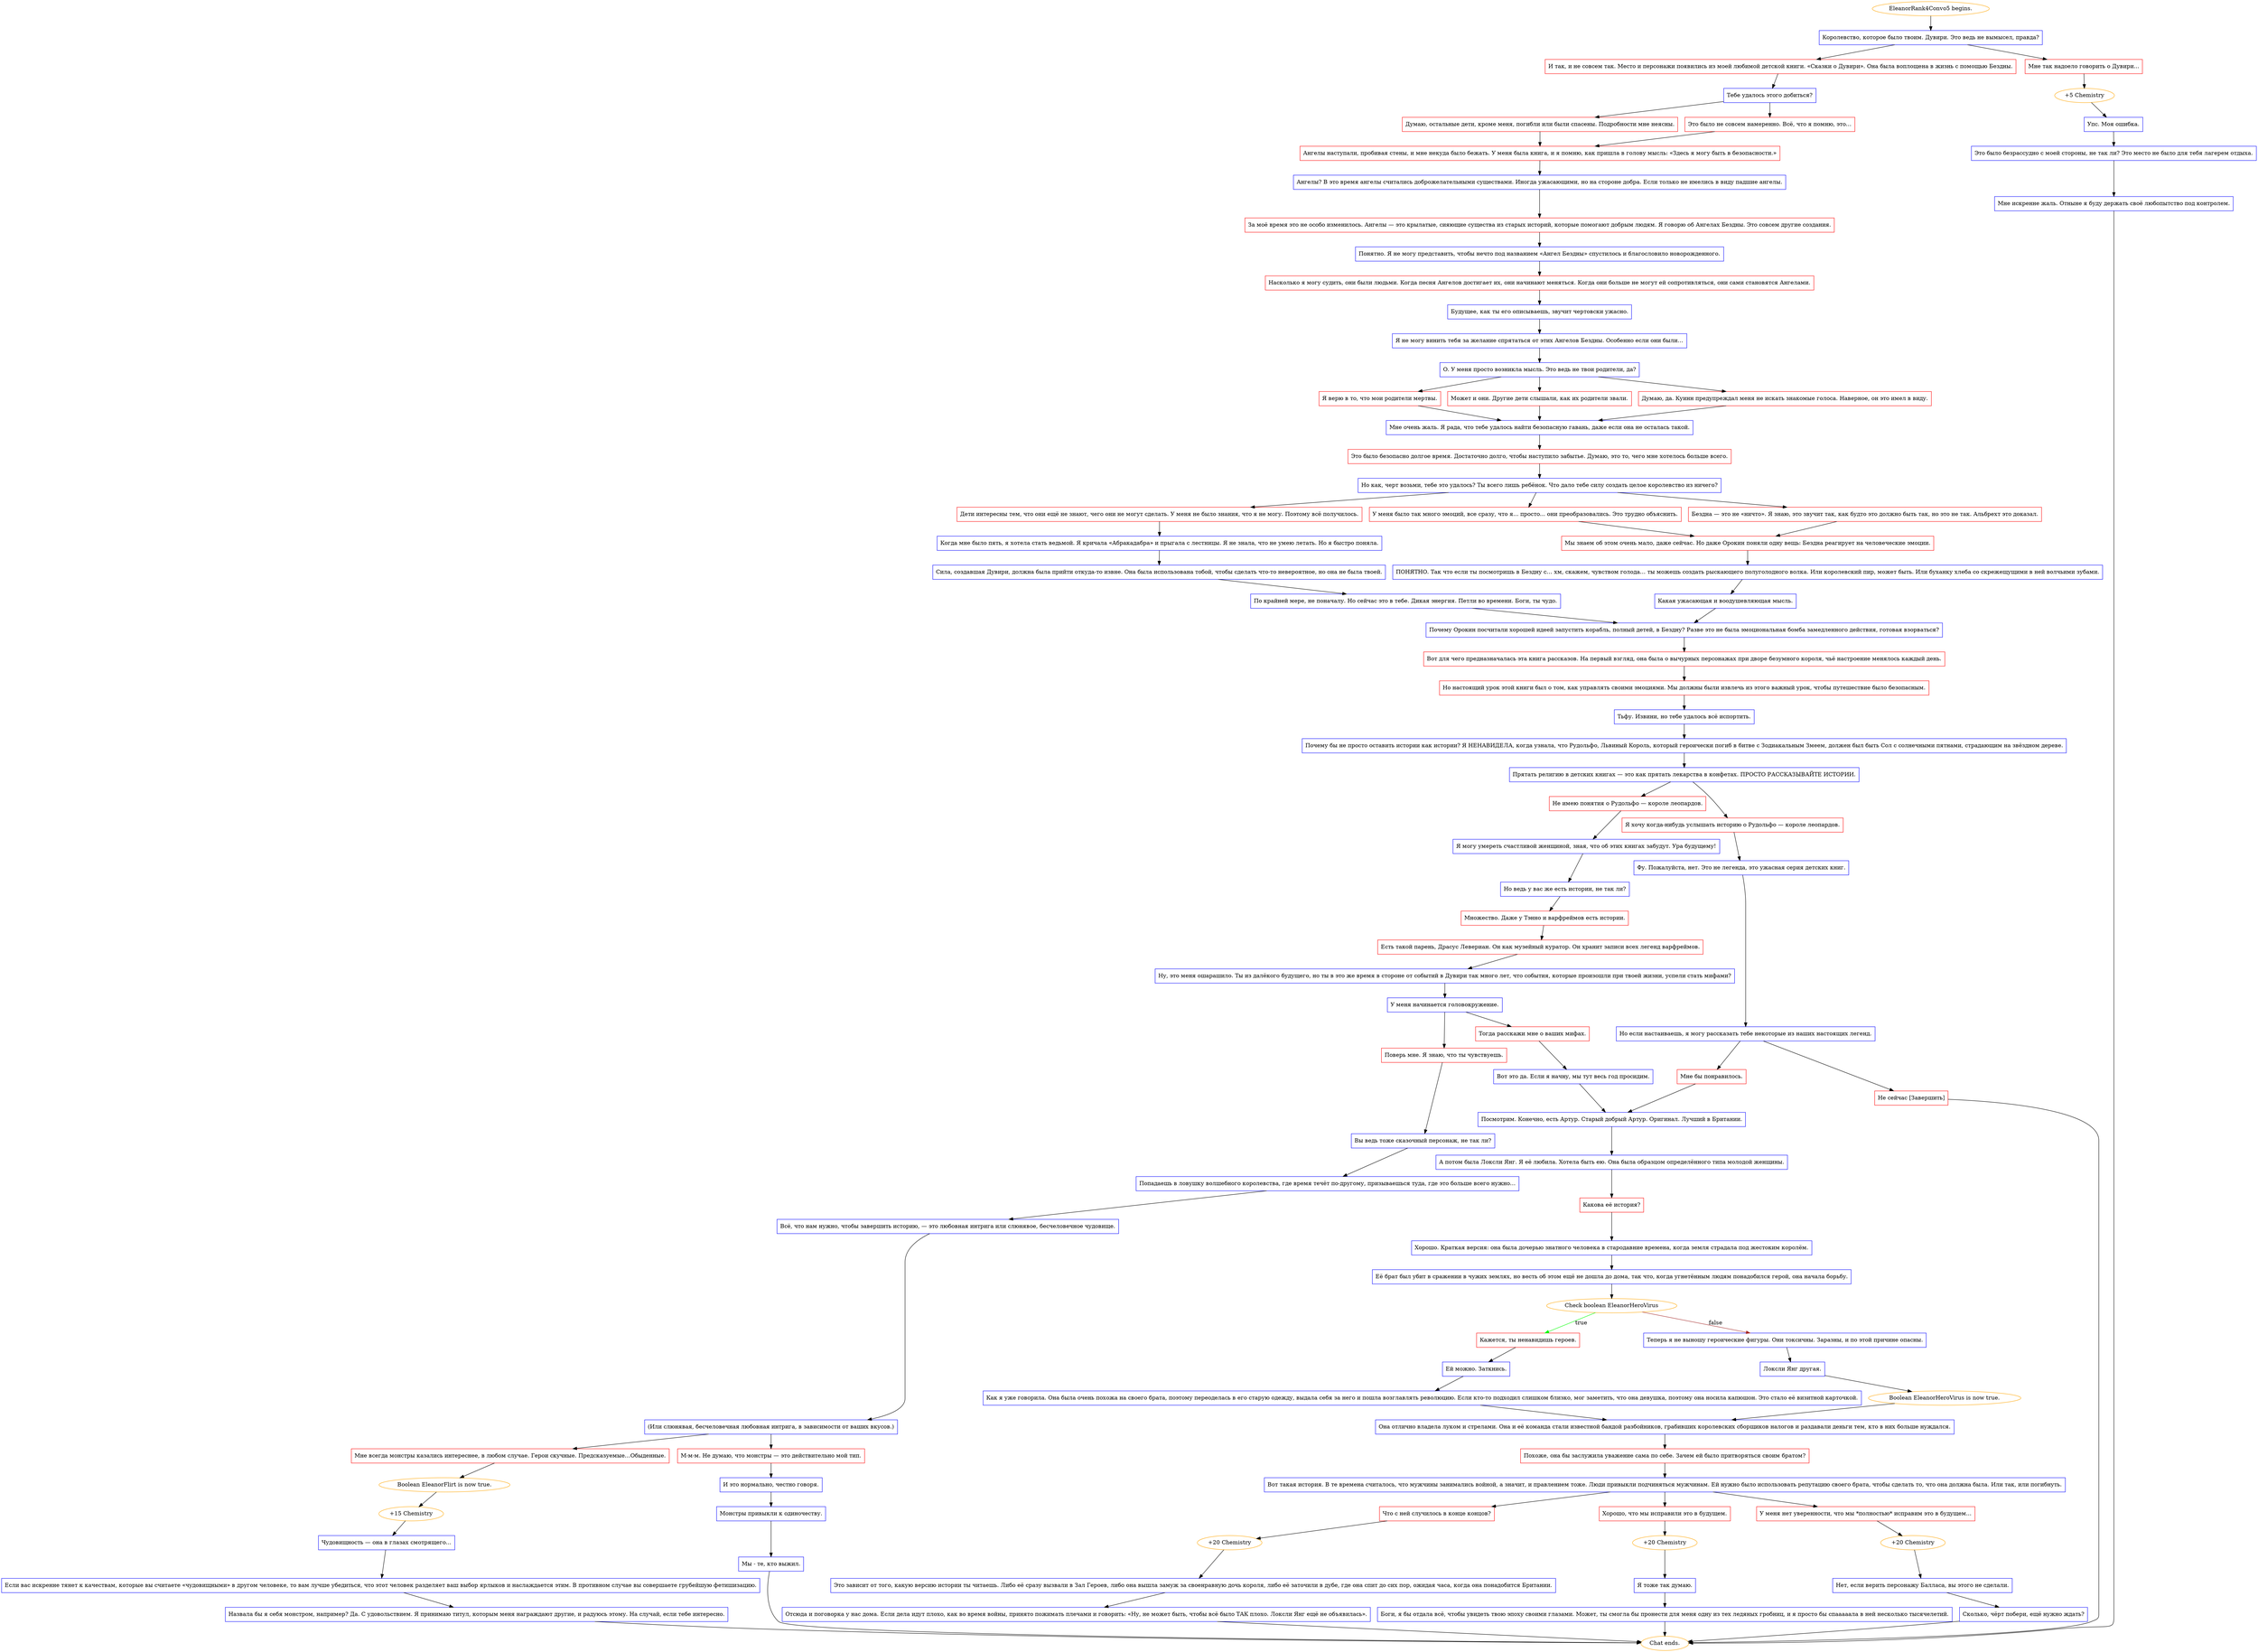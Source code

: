 digraph {
	"EleanorRank4Convo5 begins." [color=orange];
		"EleanorRank4Convo5 begins." -> j2435095983;
	j2435095983 [label="Королевство, которое было твоим. Дувири. Это ведь не вымысел, правда?",shape=box,color=blue];
		j2435095983 -> j608350504;
		j2435095983 -> j2195464912;
	j608350504 [label="И так, и не совсем так. Место и персонажи появились из моей любимой детской книги. «Сказки о Дувири». Она была воплощена в жизнь с помощью Бездны.",shape=box,color=red];
		j608350504 -> j3780161828;
	j2195464912 [label="Мне так надоело говорить о Дувири...",shape=box,color=red];
		j2195464912 -> j2485054725;
	j3780161828 [label="Тебе удалось этого добиться?",shape=box,color=blue];
		j3780161828 -> j1867580858;
		j3780161828 -> j656362588;
	j2485054725 [label="+5 Chemistry",color=orange];
		j2485054725 -> j1510294907;
	j1867580858 [label="Думаю, остальные дети, кроме меня, погибли или были спасены. Подробности мне неясны.",shape=box,color=red];
		j1867580858 -> j2772150306;
	j656362588 [label="Это было не совсем намеренно. Всё, что я помню, это…",shape=box,color=red];
		j656362588 -> j2772150306;
	j1510294907 [label="Упс. Моя ошибка.",shape=box,color=blue];
		j1510294907 -> j2415952896;
	j2772150306 [label="Ангелы наступали, пробивая стены, и мне некуда было бежать. У меня была книга, и я помню, как пришла в голову мысль: «Здесь я могу быть в безопасности.»",shape=box,color=red];
		j2772150306 -> j2182646485;
	j2415952896 [label="Это было безрассудно с моей стороны, не так ли? Это место не было для тебя лагерем отдыха.",shape=box,color=blue];
		j2415952896 -> j3059676308;
	j2182646485 [label="Ангелы? В это время ангелы считались доброжелательными существами. Иногда ужасающими, но на стороне добра. Если только не имелись в виду падшие ангелы.",shape=box,color=blue];
		j2182646485 -> j817784404;
	j3059676308 [label="Мне искренне жаль. Отныне я буду держать своё любопытство под контролем.",shape=box,color=blue];
		j3059676308 -> "Chat ends.";
	j817784404 [label="За моё время это не особо изменилось. Ангелы — это крылатые, сияющие существа из старых историй, которые помогают добрым людям. Я говорю об Ангелах Бездны. Это совсем другие создания.",shape=box,color=red];
		j817784404 -> j3422757442;
	"Chat ends." [color=orange];
	j3422757442 [label="Понятно. Я не могу представить, чтобы нечто под названием «Ангел Бездны» спустилось и благословило новорожденного.",shape=box,color=blue];
		j3422757442 -> j2984061754;
	j2984061754 [label="Насколько я могу судить, они были людьми. Когда песня Ангелов достигает их, они начинают меняться. Когда они больше не могут ей сопротивляться, они сами становятся Ангелами.",shape=box,color=red];
		j2984061754 -> j1668615117;
	j1668615117 [label="Будущее, как ты его описываешь, звучит чертовски ужасно.",shape=box,color=blue];
		j1668615117 -> j2315774714;
	j2315774714 [label="Я не могу винить тебя за желание спрятаться от этих Ангелов Бездны. Особенно если они были…",shape=box,color=blue];
		j2315774714 -> j2486157996;
	j2486157996 [label="О. У меня просто возникла мысль. Это ведь не твои родители, да?",shape=box,color=blue];
		j2486157996 -> j1317003238;
		j2486157996 -> j3139235958;
		j2486157996 -> j784316292;
	j1317003238 [label="Я верю в то, что мои родители мертвы.",shape=box,color=red];
		j1317003238 -> j3739624809;
	j3139235958 [label="Может и они. Другие дети слышали, как их родители звали.",shape=box,color=red];
		j3139235958 -> j3739624809;
	j784316292 [label="Думаю, да. Куинн предупреждал меня не искать знакомые голоса. Наверное, он это имел в виду.",shape=box,color=red];
		j784316292 -> j3739624809;
	j3739624809 [label="Мне очень жаль. Я рада, что тебе удалось найти безопасную гавань, даже если она не осталась такой.",shape=box,color=blue];
		j3739624809 -> j2494828037;
	j2494828037 [label="Это было безопасно долгое время. Достаточно долго, чтобы наступило забытье. Думаю, это то, чего мне хотелось больше всего.",shape=box,color=red];
		j2494828037 -> j1195981616;
	j1195981616 [label="Но как, черт возьми, тебе это удалось? Ты всего лишь ребёнок. Что дало тебе силу создать целое королевство из ничего?",shape=box,color=blue];
		j1195981616 -> j1300835747;
		j1195981616 -> j3851858974;
		j1195981616 -> j2676413938;
	j1300835747 [label="Дети интересны тем, что они ещё не знают, чего они не могут сделать. У меня не было знания, что я не могу. Поэтому всё получилось.",shape=box,color=red];
		j1300835747 -> j3570387445;
	j3851858974 [label="У меня было так много эмоций, все сразу, что я... просто... они преобразовались. Это трудно объяснить.",shape=box,color=red];
		j3851858974 -> j1783355964;
	j2676413938 [label="Бездна — это не «ничто». Я знаю, это звучит так, как будто это должно быть так, но это не так. Альбрехт это доказал.",shape=box,color=red];
		j2676413938 -> j1783355964;
	j3570387445 [label="Когда мне было пять, я хотела стать ведьмой. Я кричала «Абракадабра» и прыгала с лестницы. Я не знала, что не умею летать. Но я быстро поняла.",shape=box,color=blue];
		j3570387445 -> j1887036900;
	j1783355964 [label="Мы знаем об этом очень мало, даже сейчас. Но даже Орокин поняли одну вещь: Бездна реагирует на человеческие эмоции.",shape=box,color=red];
		j1783355964 -> j1151251293;
	j1887036900 [label="Сила, создавшая Дувири, должна была прийти откуда-то извне. Она была использована тобой, чтобы сделать что-то невероятное, но она не была твоей.",shape=box,color=blue];
		j1887036900 -> j725720252;
	j1151251293 [label="ПОНЯТНО. Так что если ты посмотришь в Бездну с… хм, скажем, чувством голода… ты можешь создать рыскающего полуголодного волка. Или королевский пир, может быть. Или буханку хлеба со скрежещущими в ней волчьими зубами.",shape=box,color=blue];
		j1151251293 -> j2292619142;
	j725720252 [label="По крайней мере, не поначалу. Но сейчас это в тебе. Дикая энергия. Петли во времени. Боги, ты чудо.",shape=box,color=blue];
		j725720252 -> j2204938782;
	j2292619142 [label="Какая ужасающая и воодушевляющая мысль.",shape=box,color=blue];
		j2292619142 -> j2204938782;
	j2204938782 [label="Почему Орокин посчитали хорошей идеей запустить корабль, полный детей, в Бездну? Разве это не была эмоциональная бомба замедленного действия, готовая взорваться?",shape=box,color=blue];
		j2204938782 -> j163823195;
	j163823195 [label="Вот для чего предназначалась эта книга рассказов. На первый взгляд, она была о вычурных персонажах при дворе безумного короля, чьё настроение менялось каждый день.",shape=box,color=red];
		j163823195 -> j3829497648;
	j3829497648 [label="Но настоящий урок этой книги был о том, как управлять своими эмоциями. Мы должны были извлечь из этого важный урок, чтобы путешествие было безопасным.",shape=box,color=red];
		j3829497648 -> j3108861361;
	j3108861361 [label="Тьфу. Извини, но тебе удалось всё испортить.",shape=box,color=blue];
		j3108861361 -> j1448382846;
	j1448382846 [label="Почему бы не просто оставить истории как истории? Я НЕНАВИДЕЛА, когда узнала, что Рудольфо, Львиный Король, который героически погиб в битве с Зодиакальным Змеем, должен был быть Сол с солнечными пятнами, страдающим на звёздном дереве.",shape=box,color=blue];
		j1448382846 -> j3517694123;
	j3517694123 [label="Прятать религию в детских книгах — это как прятать лекарства в конфетах. ПРОСТО РАССКАЗЫВАЙТЕ ИСТОРИИ.",shape=box,color=blue];
		j3517694123 -> j1654943426;
		j3517694123 -> j820031407;
	j1654943426 [label="Не имею понятия о Рудольфо — короле леопардов.",shape=box,color=red];
		j1654943426 -> j4269758071;
	j820031407 [label="Я хочу когда-нибудь услышать историю о Рудольфо — короле леопардов.",shape=box,color=red];
		j820031407 -> j3177310202;
	j4269758071 [label="Я могу умереть счастливой женщиной, зная, что об этих книгах забудут. Ура будущему!",shape=box,color=blue];
		j4269758071 -> j1364618529;
	j3177310202 [label="Фу. Пожалуйста, нет. Это не легенда, это ужасная серия детских книг.",shape=box,color=blue];
		j3177310202 -> j3904822589;
	j1364618529 [label="Но ведь у вас же есть истории, не так ли?",shape=box,color=blue];
		j1364618529 -> j336781814;
	j3904822589 [label="Но если настаиваешь, я могу рассказать тебе некоторые из наших настоящих легенд.",shape=box,color=blue];
		j3904822589 -> j1610772832;
		j3904822589 -> j3159944234;
	j336781814 [label="Множество. Даже у Тэнно и варфреймов есть истории.",shape=box,color=red];
		j336781814 -> j1008365235;
	j1610772832 [label="Мне бы понравилось.",shape=box,color=red];
		j1610772832 -> j424714656;
	j3159944234 [label="Не сейчас [Завершить]",shape=box,color=red];
		j3159944234 -> "Chat ends.";
	j1008365235 [label="Есть такой парень, Драсус Левериан. Он как музейный куратор. Он хранит записи всех легенд варфреймов.",shape=box,color=red];
		j1008365235 -> j938040856;
	j424714656 [label="Посмотрим. Конечно, есть Артур. Старый добрый Артур. Оригинал. Лучший в Британии.",shape=box,color=blue];
		j424714656 -> j559317670;
	j938040856 [label="Ну, это меня ошарашило. Ты из далёкого будущего, но ты в это же время в стороне от событий в Дувири так много лет, что события, которые произошли при твоей жизни, успели стать мифами?",shape=box,color=blue];
		j938040856 -> j1748252857;
	j559317670 [label="А потом была Локсли Янг. Я её любила. Хотела быть ею. Она была образцом определённого типа молодой женщины.",shape=box,color=blue];
		j559317670 -> j4131930766;
	j1748252857 [label="У меня начинается головокружение.",shape=box,color=blue];
		j1748252857 -> j598392348;
		j1748252857 -> j1322436677;
	j4131930766 [label="Какова её история?",shape=box,color=red];
		j4131930766 -> j1140304697;
	j598392348 [label="Поверь мне. Я знаю, что ты чувствуешь.",shape=box,color=red];
		j598392348 -> j2530413432;
	j1322436677 [label="Тогда расскажи мне о ваших мифах.",shape=box,color=red];
		j1322436677 -> j198431739;
	j1140304697 [label="Хорошо. Краткая версия: она была дочерью знатного человека в стародавние времена, когда земля страдала под жестоким королём.",shape=box,color=blue];
		j1140304697 -> j3630855917;
	j2530413432 [label="Вы ведь тоже сказочный персонаж, не так ли?",shape=box,color=blue];
		j2530413432 -> j3025372117;
	j198431739 [label="Вот это да. Если я начну, мы тут весь год просидим.",shape=box,color=blue];
		j198431739 -> j424714656;
	j3630855917 [label="Её брат был убит в сражении в чужих землях, но весть об этом ещё не дошла до дома, так что, когда угнетённым людям понадобился герой, она начала борьбу.",shape=box,color=blue];
		j3630855917 -> j1630342508;
	j3025372117 [label="Попадаешь в ловушку волшебного королевства, где время течёт по-другому, призываешься туда, где это больше всего нужно…",shape=box,color=blue];
		j3025372117 -> j4204404685;
	j1630342508 [label="Check boolean EleanorHeroVirus",color=orange];
		j1630342508 -> j1981638447 [label=true,color=green];
		j1630342508 -> j2261282394 [label=false,color=brown];
	j4204404685 [label="Всё, что нам нужно, чтобы завершить историю, — это любовная интрига или слюнявое, бесчеловечное чудовище.",shape=box,color=blue];
		j4204404685 -> j13018274;
	j1981638447 [label="Кажется, ты ненавидишь героев.",shape=box,color=red];
		j1981638447 -> j2475230465;
	j2261282394 [label="Теперь я не выношу героические фигуры. Они токсичны. Заразны, и по этой причине опасны.",shape=box,color=blue];
		j2261282394 -> j3564465015;
	j13018274 [label="(Или слюнявая, бесчеловечная любовная интрига, в зависимости от ваших вкусов.)",shape=box,color=blue];
		j13018274 -> j1747807074;
		j13018274 -> j2792728275;
	j2475230465 [label="Ей можно. Заткнись.",shape=box,color=blue];
		j2475230465 -> j2993121860;
	j3564465015 [label="Локсли Янг другая.",shape=box,color=blue];
		j3564465015 -> j2553336609;
	j1747807074 [label="Мне всегда монстры казались интереснее, в любом случае. Герои скучные. Предсказуемые…Обыденные.",shape=box,color=red];
		j1747807074 -> j3022475479;
	j2792728275 [label="М-м-м. Не думаю, что монстры — это действительно мой тип.",shape=box,color=red];
		j2792728275 -> j638169400;
	j2993121860 [label="Как я уже говорила. Она была очень похожа на своего брата, поэтому переоделась в его старую одежду, выдала себя за него и пошла возглавлять революцию. Если кто-то подходил слишком близко, мог заметить, что она девушка, поэтому она носила капюшон. Это стало её визитной карточкой.",shape=box,color=blue];
		j2993121860 -> j3439491698;
	j2553336609 [label="Boolean EleanorHeroVirus is now true.",color=orange];
		j2553336609 -> j3439491698;
	j3022475479 [label="Boolean EleanorFlirt is now true.",color=orange];
		j3022475479 -> j3370234962;
	j638169400 [label="И это нормально, честно говоря.",shape=box,color=blue];
		j638169400 -> j3779382316;
	j3439491698 [label="Она отлично владела луком и стрелами. Она и её команда стали известной бандой разбойников, грабивших королевских сборщиков налогов и раздавали деньги тем, кто в них больше нуждался.",shape=box,color=blue];
		j3439491698 -> j4239720262;
	j3370234962 [label="+15 Chemistry",color=orange];
		j3370234962 -> j725683141;
	j3779382316 [label="Монстры привыкли к одиночеству.",shape=box,color=blue];
		j3779382316 -> j2374149778;
	j4239720262 [label="Похоже, она бы заслужила уважение сама по себе. Зачем ей было притворяться своим братом?",shape=box,color=red];
		j4239720262 -> j1243830551;
	j725683141 [label="Чудовищность — она в глазах смотрящего...",shape=box,color=blue];
		j725683141 -> j1676786947;
	j2374149778 [label="Мы - те, кто выжил.",shape=box,color=blue];
		j2374149778 -> "Chat ends.";
	j1243830551 [label="Вот такая история. В те времена считалось, что мужчины занимались войной, а значит, и правлением тоже. Люди привыкли подчиняться мужчинам. Ей нужно было использовать репутацию своего брата, чтобы сделать то, что она должна была. Или так, или погибнуть.",shape=box,color=blue];
		j1243830551 -> j2290379362;
		j1243830551 -> j3964185383;
		j1243830551 -> j3757300787;
	j1676786947 [label="Если вас искренне тянет к качествам, которые вы считаете «чудовищными» в другом человеке, то вам лучше убедиться, что этот человек разделяет ваш выбор ярлыков и наслаждается этим. В противном случае вы совершаете грубейшую фетишизацию.",shape=box,color=blue];
		j1676786947 -> j4264022752;
	j2290379362 [label="Что с ней случилось в конце концов?",shape=box,color=red];
		j2290379362 -> j2498319516;
	j3964185383 [label="Хорошо, что мы исправили это в будущем.",shape=box,color=red];
		j3964185383 -> j556357177;
	j3757300787 [label="У меня нет уверенности, что мы *полностью* исправим это в будущем...",shape=box,color=red];
		j3757300787 -> j2184449624;
	j4264022752 [label="Назвала бы я себя монстром, например? Да. С удовольствием. Я принимаю титул, которым меня награждают другие, и радуюсь этому. На случай, если тебе интересно.",shape=box,color=blue];
		j4264022752 -> "Chat ends.";
	j2498319516 [label="+20 Chemistry",color=orange];
		j2498319516 -> j995097868;
	j556357177 [label="+20 Chemistry",color=orange];
		j556357177 -> j1657937435;
	j2184449624 [label="+20 Chemistry",color=orange];
		j2184449624 -> j655835309;
	j995097868 [label="Это зависит от того, какую версию истории ты читаешь. Либо её сразу вызвали в Зал Героев, либо она вышла замуж за своенравную дочь короля, либо её заточили в дубе, где она спит до сих пор, ожидая часа, когда она понадобится Британии.",shape=box,color=blue];
		j995097868 -> j114828212;
	j1657937435 [label="Я тоже так думаю.",shape=box,color=blue];
		j1657937435 -> j2211245539;
	j655835309 [label="Нет, если верить персонажу Балласа, вы этого не сделали.",shape=box,color=blue];
		j655835309 -> j2127519624;
	j114828212 [label="Отсюда и поговорка у нас дома. Если дела идут плохо, как во время войны, принято пожимать плечами и говорить: «Ну, не может быть, чтобы всё было ТАК плохо. Локсли Янг ещё не объявилась».",shape=box,color=blue];
		j114828212 -> "Chat ends.";
	j2211245539 [label="Боги, я бы отдала всё, чтобы увидеть твою эпоху своими глазами. Может, ты смогла бы пронести для меня одну из тех ледяных гробниц, и я просто бы спааааала в ней несколько тысячелетий.",shape=box,color=blue];
		j2211245539 -> "Chat ends.";
	j2127519624 [label="Сколько, чёрт побери, ещё нужно ждать?",shape=box,color=blue];
		j2127519624 -> "Chat ends.";
}